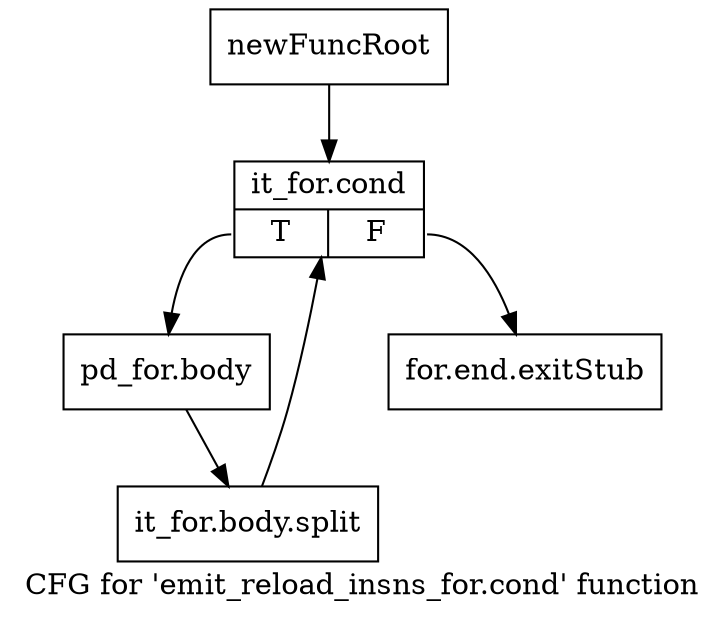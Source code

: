 digraph "CFG for 'emit_reload_insns_for.cond' function" {
	label="CFG for 'emit_reload_insns_for.cond' function";

	Node0xbf5aa00 [shape=record,label="{newFuncRoot}"];
	Node0xbf5aa00 -> Node0xbf5aaa0;
	Node0xbf5aa50 [shape=record,label="{for.end.exitStub}"];
	Node0xbf5aaa0 [shape=record,label="{it_for.cond|{<s0>T|<s1>F}}"];
	Node0xbf5aaa0:s0 -> Node0xbf5aaf0;
	Node0xbf5aaa0:s1 -> Node0xbf5aa50;
	Node0xbf5aaf0 [shape=record,label="{pd_for.body}"];
	Node0xbf5aaf0 -> Node0xf9d6a90;
	Node0xf9d6a90 [shape=record,label="{it_for.body.split}"];
	Node0xf9d6a90 -> Node0xbf5aaa0;
}
